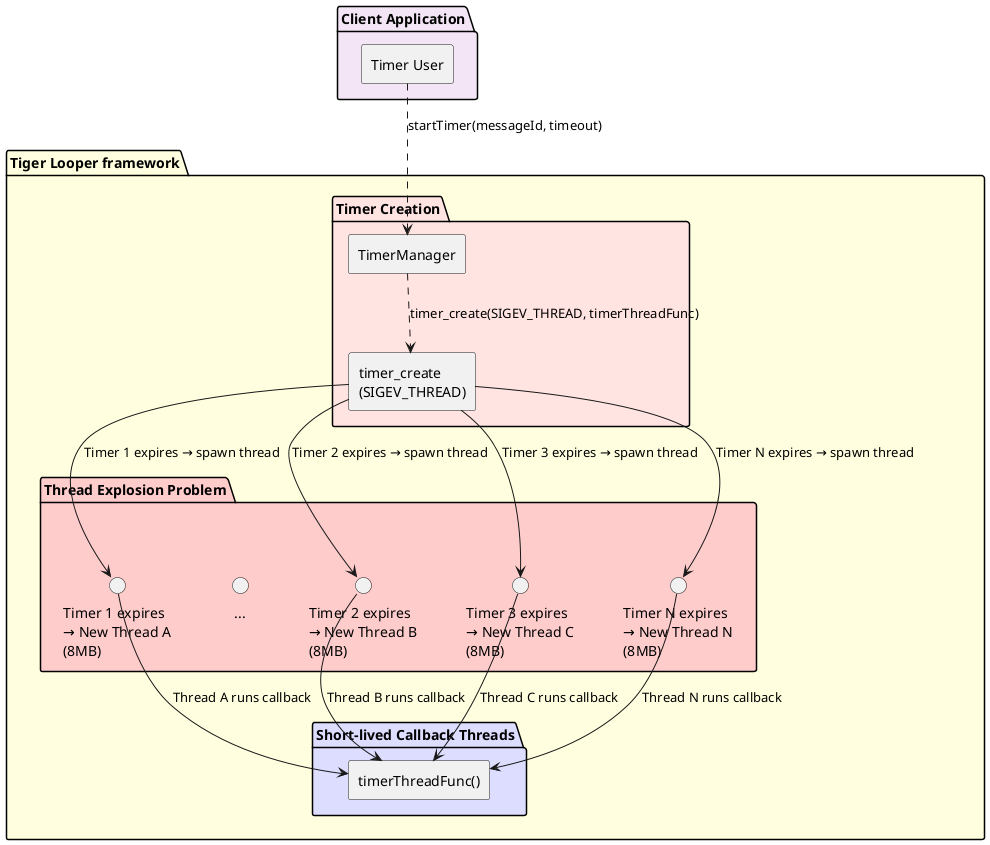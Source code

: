 
@startuml

package "Tiger Looper framework" #LightYellow{

    package "Timer Creation" #FFE4E1 {
        rectangle "TimerManager" as TM
        rectangle "timer_create\n(SIGEV_THREAD)" as TC
    }
    
    package "Thread Explosion Problem" #FFCCCC {
        circle "Timer 1 expires\n→ New Thread A\n(8MB)" as T1
        circle "Timer 2 expires\n→ New Thread B\n(8MB)" as T2
        circle "Timer 3 expires\n→ New Thread C\n(8MB)" as T3
        circle "..." as Dots
        circle "Timer N expires\n→ New Thread N\n(8MB)" as TN
    }
    
    package "Short-lived Callback Threads" #DDDDFF {
        rectangle "timerThreadFunc()" as Callback
    }
}

package "Client Application" #F3E5F5 {
    rectangle "Timer User" as Client
}

' Flow connections
Client ..> TM : startTimer(messageId, timeout)
TM ..> TC : timer_create(SIGEV_THREAD, timerThreadFunc)

TC --> T1 : Timer 1 expires → spawn thread
TC --> T2 : Timer 2 expires → spawn thread
TC --> T3 : Timer 3 expires → spawn thread  
TC --> TN : Timer N expires → spawn thread

T1 --> Callback : Thread A runs callback
T2 --> Callback : Thread B runs callback
T3 --> Callback : Thread C runs callback
TN --> Callback : Thread N runs callback

' note right of Callback
' **Per-Timer Thread Creation:**
' • Each timer expiry spawns NEW thread
' • Thread runs timerThreadFunc() 
' • pthread_detach() immediately
' • sendMessage() to main thread
' • Thread terminates after callback
' **NO thread pooling or reuse!**
' end note

' note as ProblemNote
' **Real Tiger Timer Problems:**
' 1. **New Thread Per Expiry:** Every timer creates fresh thread
' 2. **Memory Overhead:** 8MB stack per callback thread  
' 3. **Thread Creation Cost:** spawn/destroy overhead each time
' 4. **No Reuse:** Threads die after single callback
' 5. **Concurrent Thread Limit:** System can't handle many simultaneous timers
' end note

' ProblemNote .. T1

@enduml


@startuml

package "Tiger Looper framework" #LightYellow {
    rectangle "TimerManager" as TigerTM
    rectangle "timer_create\n(SIGEV_THREAD)" as TigerTC
    
    package "Thread Explosion" #FFCCCC {
        circle "Timer 1\n→ Thread A (8MB)" as TT1
        circle "Timer 2\n→ Thread B (8MB)" as TT2
        circle "Timer 3\n→ Thread C (8MB)" as TT3
        circle "Timer N\n→ Thread N (8MB)" as TTN
    }
}

package "SW Task Framework" #LightBlue {
    rectangle "TimerManager" as SWTM
    rectangle "epoll + timerfd\n(Single Thread)" as SWEpoll
    
    package "Unified Timer Thread" #E8F5E8 {
        rectangle "Timer Thread\n(8MB Total)" as SWThread
        rectangle "epoll_wait()\nhandles ALL timers" as SWEpollWait
    }
    
    package "Timer Objects" #F0F8FF {
        rectangle "Timer 1 (timerfd)" as ST1
        rectangle "Timer 2 (timerfd)" as ST2
        rectangle "Timer 3 (timerfd)" as ST3
        rectangle "Timer N (timerfd)" as STN
    }
}

package "Client Usage" #F3E5F5 {
    rectangle "Timer User" as Client
}

' Tiger Looper connections (wasteful)
Client ..> TigerTM : startTimer()
TigerTM ..> TigerTC : timer_create()
TigerTC --> TT1 : spawn Thread A
TigerTC --> TT2 : spawn Thread B  
TigerTC --> TT3 : spawn Thread C
TigerTC --> TTN : spawn Thread N

' SW Task connections (efficient)
Client ..> SWTM : startTimer()
SWTM ..> SWEpoll : timerfd_create()
SWEpoll ..> ST1 : creates Timer 1
SWEpoll ..> ST2 : creates Timer 2
SWEpoll ..> ST3 : creates Timer 3
SWEpoll ..> STN : creates Timer N

ST1 --> SWThread : expires → event
ST2 --> SWThread : expires → event
ST3 --> SWThread : expires → event
STN --> SWThread : expires → event

SWThread --> SWEpollWait : epoll_wait() handles all

' note right of TT1
' **Tiger Problems:**
' • N timers = N threads
' • 100 timers = 800MB
' • Thread creation overhead
' • Context switch cost
' • System limits (~100-200)
' end note

' note right of SWThread
' **SW Task Advantages:**
' • N timers = 1 thread only
' • 1000 timers = 8MB total
' • No thread creation cost
' • Single epoll_wait() call
' • Scales to thousands
' end note

' note as ComparisonNote
' **Resource Comparison:**
' **Tiger:** 100 timers = 100 threads = 800MB
' **SW Task:** 1000 timers = 1 thread = 8MB
' **Efficiency gain: 100x less memory!**
' end note

' ComparisonNote .. SWThread
' ComparisonNote .. TT1



@enduml